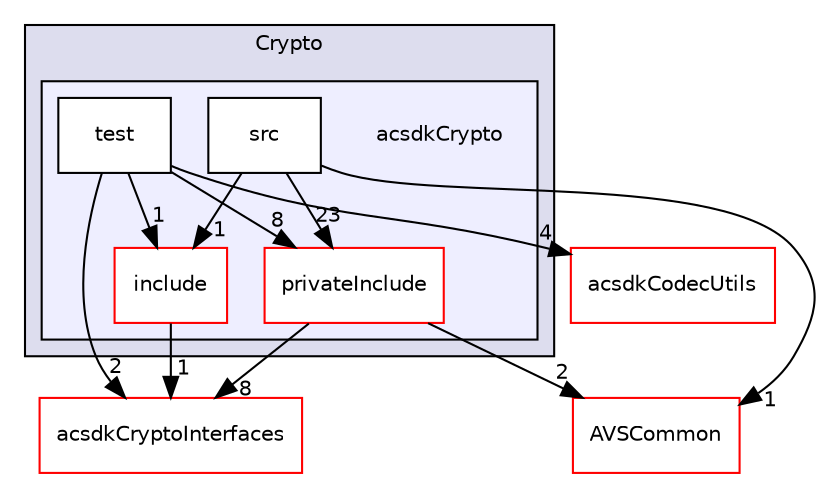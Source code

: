 digraph "/workplace/avs-device-sdk/core/Crypto/acsdkCrypto" {
  compound=true
  node [ fontsize="10", fontname="Helvetica"];
  edge [ labelfontsize="10", labelfontname="Helvetica"];
  subgraph clusterdir_b73263857559cb03637ee9bf8846a03f {
    graph [ bgcolor="#ddddee", pencolor="black", label="Crypto" fontname="Helvetica", fontsize="10", URL="dir_b73263857559cb03637ee9bf8846a03f.html"]
  subgraph clusterdir_6418a0282efa709f01c16160744ac46c {
    graph [ bgcolor="#eeeeff", pencolor="black", label="" URL="dir_6418a0282efa709f01c16160744ac46c.html"];
    dir_6418a0282efa709f01c16160744ac46c [shape=plaintext label="acsdkCrypto"];
    dir_1f2919b7b7b3e8010de021fadbd93175 [shape=box label="include" color="red" fillcolor="white" style="filled" URL="dir_1f2919b7b7b3e8010de021fadbd93175.html"];
    dir_584aed27a77590cddd7a24a81ab43c88 [shape=box label="privateInclude" color="red" fillcolor="white" style="filled" URL="dir_584aed27a77590cddd7a24a81ab43c88.html"];
    dir_015759be97b1897f880b100443ac6db6 [shape=box label="src" color="black" fillcolor="white" style="filled" URL="dir_015759be97b1897f880b100443ac6db6.html"];
    dir_231565b96ece506b07bca70acb2922f2 [shape=box label="test" color="black" fillcolor="white" style="filled" URL="dir_231565b96ece506b07bca70acb2922f2.html"];
  }
  }
  dir_13e65effb2bde530b17b3d5eefcd0266 [shape=box label="AVSCommon" fillcolor="white" style="filled" color="red" URL="dir_13e65effb2bde530b17b3d5eefcd0266.html"];
  dir_8d535980e8bcd8dca7a4900da179e35a [shape=box label="acsdkCryptoInterfaces" fillcolor="white" style="filled" color="red" URL="dir_8d535980e8bcd8dca7a4900da179e35a.html"];
  dir_4910684639fe6513fc4f3756d7fc0f02 [shape=box label="acsdkCodecUtils" fillcolor="white" style="filled" color="red" URL="dir_4910684639fe6513fc4f3756d7fc0f02.html"];
  dir_015759be97b1897f880b100443ac6db6->dir_1f2919b7b7b3e8010de021fadbd93175 [headlabel="1", labeldistance=1.5 headhref="dir_000609_000607.html"];
  dir_015759be97b1897f880b100443ac6db6->dir_13e65effb2bde530b17b3d5eefcd0266 [headlabel="1", labeldistance=1.5 headhref="dir_000609_000017.html"];
  dir_015759be97b1897f880b100443ac6db6->dir_584aed27a77590cddd7a24a81ab43c88 [headlabel="23", labeldistance=1.5 headhref="dir_000609_000583.html"];
  dir_231565b96ece506b07bca70acb2922f2->dir_1f2919b7b7b3e8010de021fadbd93175 [headlabel="1", labeldistance=1.5 headhref="dir_000610_000607.html"];
  dir_231565b96ece506b07bca70acb2922f2->dir_8d535980e8bcd8dca7a4900da179e35a [headlabel="2", labeldistance=1.5 headhref="dir_000610_000611.html"];
  dir_231565b96ece506b07bca70acb2922f2->dir_584aed27a77590cddd7a24a81ab43c88 [headlabel="8", labeldistance=1.5 headhref="dir_000610_000583.html"];
  dir_231565b96ece506b07bca70acb2922f2->dir_4910684639fe6513fc4f3756d7fc0f02 [headlabel="4", labeldistance=1.5 headhref="dir_000610_000532.html"];
  dir_1f2919b7b7b3e8010de021fadbd93175->dir_8d535980e8bcd8dca7a4900da179e35a [headlabel="1", labeldistance=1.5 headhref="dir_000607_000611.html"];
  dir_584aed27a77590cddd7a24a81ab43c88->dir_13e65effb2bde530b17b3d5eefcd0266 [headlabel="2", labeldistance=1.5 headhref="dir_000583_000017.html"];
  dir_584aed27a77590cddd7a24a81ab43c88->dir_8d535980e8bcd8dca7a4900da179e35a [headlabel="8", labeldistance=1.5 headhref="dir_000583_000611.html"];
}
